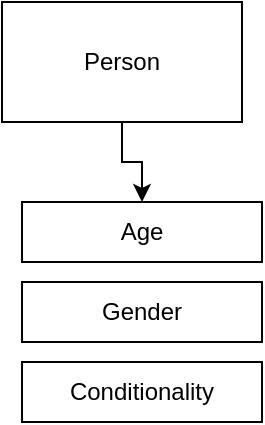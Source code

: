<mxfile version="22.1.5" type="github">
  <diagram name="Page-1" id="f_e8XU72B6Su-IU8muHf">
    <mxGraphModel dx="1434" dy="835" grid="1" gridSize="10" guides="1" tooltips="1" connect="1" arrows="1" fold="1" page="1" pageScale="1" pageWidth="850" pageHeight="1100" math="0" shadow="0">
      <root>
        <mxCell id="0" />
        <mxCell id="1" parent="0" />
        <mxCell id="K9ffOVtquZdkAMF9Na8i-4" style="edgeStyle=orthogonalEdgeStyle;rounded=0;orthogonalLoop=1;jettySize=auto;html=1;entryX=0.5;entryY=0;entryDx=0;entryDy=0;" edge="1" parent="1" source="K9ffOVtquZdkAMF9Na8i-1" target="K9ffOVtquZdkAMF9Na8i-2">
          <mxGeometry relative="1" as="geometry" />
        </mxCell>
        <mxCell id="K9ffOVtquZdkAMF9Na8i-1" value="Person" style="rounded=0;whiteSpace=wrap;html=1;" vertex="1" parent="1">
          <mxGeometry x="670" y="90" width="120" height="60" as="geometry" />
        </mxCell>
        <mxCell id="K9ffOVtquZdkAMF9Na8i-2" value="Age" style="rounded=0;whiteSpace=wrap;html=1;" vertex="1" parent="1">
          <mxGeometry x="680" y="190" width="120" height="30" as="geometry" />
        </mxCell>
        <mxCell id="K9ffOVtquZdkAMF9Na8i-3" value="Gender" style="rounded=0;whiteSpace=wrap;html=1;" vertex="1" parent="1">
          <mxGeometry x="680" y="230" width="120" height="30" as="geometry" />
        </mxCell>
        <mxCell id="K9ffOVtquZdkAMF9Na8i-5" value="Conditionality" style="rounded=0;whiteSpace=wrap;html=1;" vertex="1" parent="1">
          <mxGeometry x="680" y="270" width="120" height="30" as="geometry" />
        </mxCell>
      </root>
    </mxGraphModel>
  </diagram>
</mxfile>
